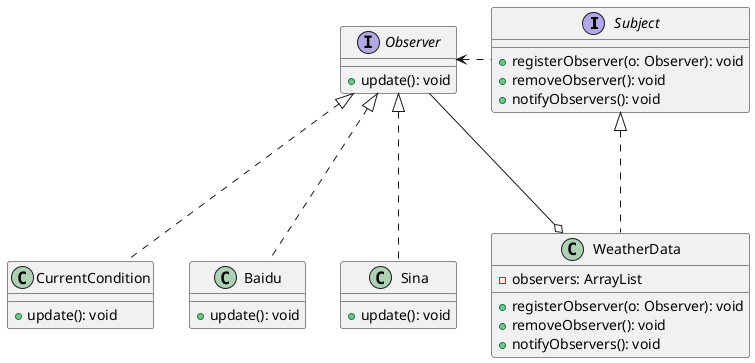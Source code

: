 @startuml

interface Subject{
    + registerObserver(o: Observer): void
    + removeObserver(): void
    + notifyObservers(): void
}

class WeatherData{
    - observers: ArrayList
    + registerObserver(o: Observer): void
    + removeObserver(): void
    + notifyObservers(): void
}

interface Observer{
    + update(): void
}

class CurrentCondition{
    + update(): void
}
class Baidu {
    + update(): void
}
class Sina{
    + update(): void
}

Subject <|... WeatherData
Subject .left...> Observer
WeatherData o-- Observer

Observer <|... CurrentCondition
Observer <|... Baidu
Observer <|... Sina

@enduml